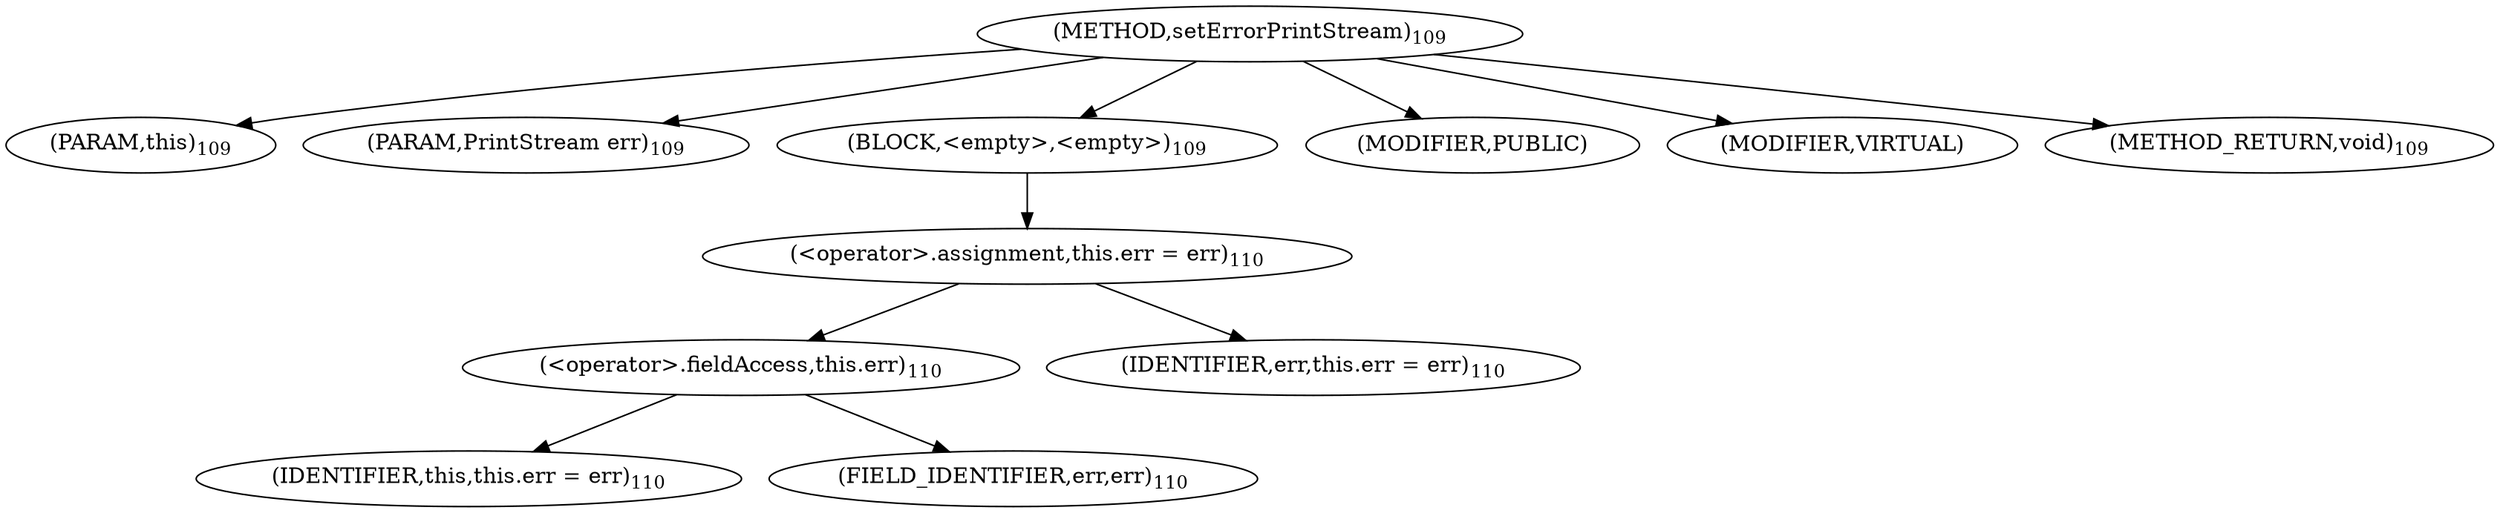 digraph "setErrorPrintStream" {  
"72" [label = <(METHOD,setErrorPrintStream)<SUB>109</SUB>> ]
"8" [label = <(PARAM,this)<SUB>109</SUB>> ]
"73" [label = <(PARAM,PrintStream err)<SUB>109</SUB>> ]
"74" [label = <(BLOCK,&lt;empty&gt;,&lt;empty&gt;)<SUB>109</SUB>> ]
"75" [label = <(&lt;operator&gt;.assignment,this.err = err)<SUB>110</SUB>> ]
"76" [label = <(&lt;operator&gt;.fieldAccess,this.err)<SUB>110</SUB>> ]
"7" [label = <(IDENTIFIER,this,this.err = err)<SUB>110</SUB>> ]
"77" [label = <(FIELD_IDENTIFIER,err,err)<SUB>110</SUB>> ]
"78" [label = <(IDENTIFIER,err,this.err = err)<SUB>110</SUB>> ]
"79" [label = <(MODIFIER,PUBLIC)> ]
"80" [label = <(MODIFIER,VIRTUAL)> ]
"81" [label = <(METHOD_RETURN,void)<SUB>109</SUB>> ]
  "72" -> "8" 
  "72" -> "73" 
  "72" -> "74" 
  "72" -> "79" 
  "72" -> "80" 
  "72" -> "81" 
  "74" -> "75" 
  "75" -> "76" 
  "75" -> "78" 
  "76" -> "7" 
  "76" -> "77" 
}
